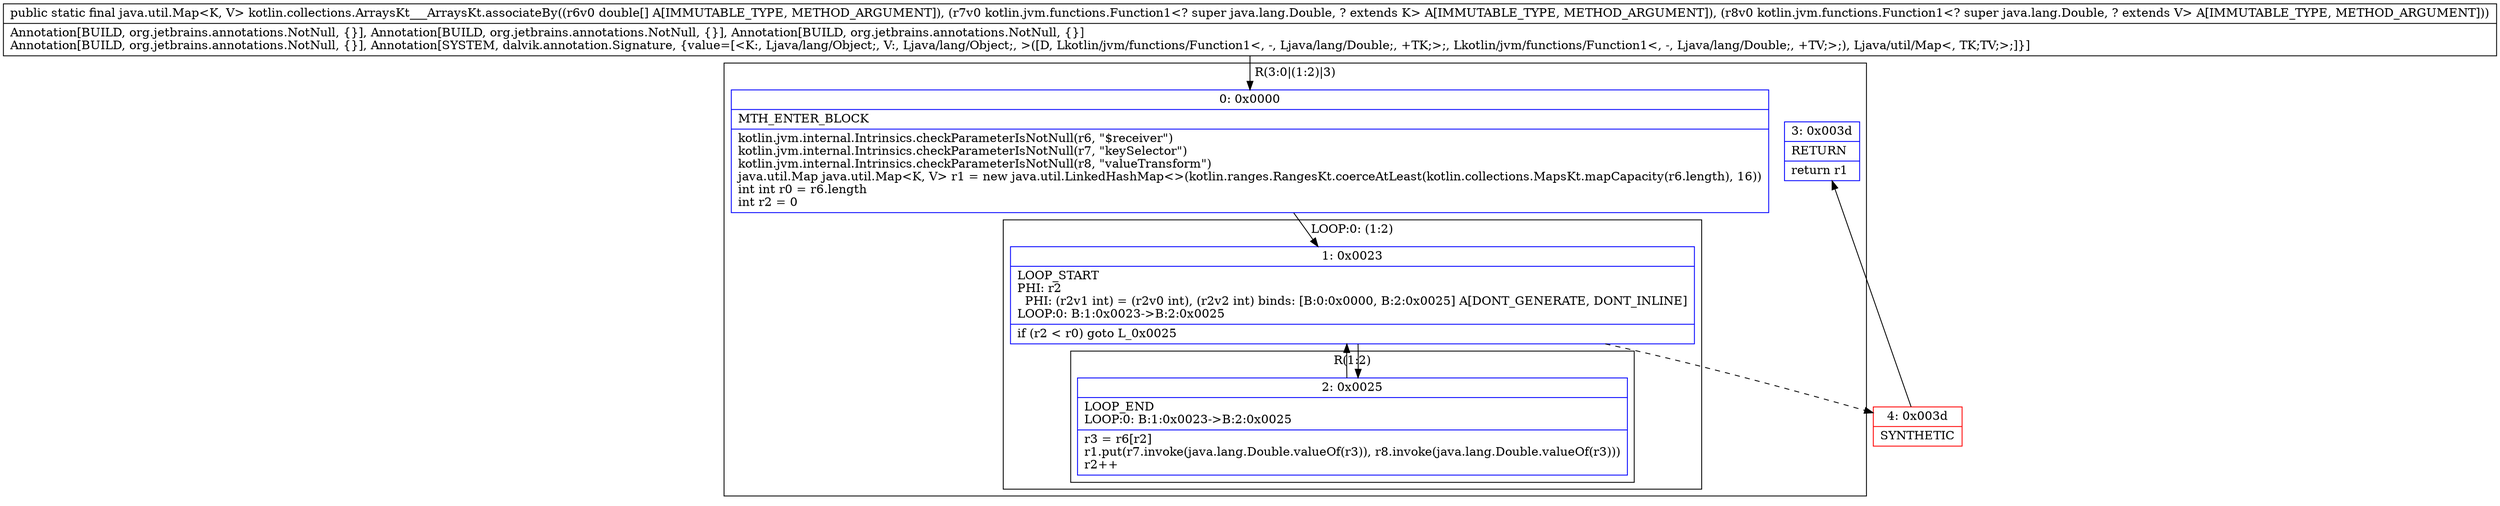 digraph "CFG forkotlin.collections.ArraysKt___ArraysKt.associateBy([DLkotlin\/jvm\/functions\/Function1;Lkotlin\/jvm\/functions\/Function1;)Ljava\/util\/Map;" {
subgraph cluster_Region_2002332638 {
label = "R(3:0|(1:2)|3)";
node [shape=record,color=blue];
Node_0 [shape=record,label="{0\:\ 0x0000|MTH_ENTER_BLOCK\l|kotlin.jvm.internal.Intrinsics.checkParameterIsNotNull(r6, \"$receiver\")\lkotlin.jvm.internal.Intrinsics.checkParameterIsNotNull(r7, \"keySelector\")\lkotlin.jvm.internal.Intrinsics.checkParameterIsNotNull(r8, \"valueTransform\")\ljava.util.Map java.util.Map\<K, V\> r1 = new java.util.LinkedHashMap\<\>(kotlin.ranges.RangesKt.coerceAtLeast(kotlin.collections.MapsKt.mapCapacity(r6.length), 16))\lint int r0 = r6.length\lint r2 = 0\l}"];
subgraph cluster_LoopRegion_711057972 {
label = "LOOP:0: (1:2)";
node [shape=record,color=blue];
Node_1 [shape=record,label="{1\:\ 0x0023|LOOP_START\lPHI: r2 \l  PHI: (r2v1 int) = (r2v0 int), (r2v2 int) binds: [B:0:0x0000, B:2:0x0025] A[DONT_GENERATE, DONT_INLINE]\lLOOP:0: B:1:0x0023\-\>B:2:0x0025\l|if (r2 \< r0) goto L_0x0025\l}"];
subgraph cluster_Region_400917979 {
label = "R(1:2)";
node [shape=record,color=blue];
Node_2 [shape=record,label="{2\:\ 0x0025|LOOP_END\lLOOP:0: B:1:0x0023\-\>B:2:0x0025\l|r3 = r6[r2]\lr1.put(r7.invoke(java.lang.Double.valueOf(r3)), r8.invoke(java.lang.Double.valueOf(r3)))\lr2++\l}"];
}
}
Node_3 [shape=record,label="{3\:\ 0x003d|RETURN\l|return r1\l}"];
}
Node_4 [shape=record,color=red,label="{4\:\ 0x003d|SYNTHETIC\l}"];
MethodNode[shape=record,label="{public static final java.util.Map\<K, V\> kotlin.collections.ArraysKt___ArraysKt.associateBy((r6v0 double[] A[IMMUTABLE_TYPE, METHOD_ARGUMENT]), (r7v0 kotlin.jvm.functions.Function1\<? super java.lang.Double, ? extends K\> A[IMMUTABLE_TYPE, METHOD_ARGUMENT]), (r8v0 kotlin.jvm.functions.Function1\<? super java.lang.Double, ? extends V\> A[IMMUTABLE_TYPE, METHOD_ARGUMENT]))  | Annotation[BUILD, org.jetbrains.annotations.NotNull, \{\}], Annotation[BUILD, org.jetbrains.annotations.NotNull, \{\}], Annotation[BUILD, org.jetbrains.annotations.NotNull, \{\}]\lAnnotation[BUILD, org.jetbrains.annotations.NotNull, \{\}], Annotation[SYSTEM, dalvik.annotation.Signature, \{value=[\<K:, Ljava\/lang\/Object;, V:, Ljava\/lang\/Object;, \>([D, Lkotlin\/jvm\/functions\/Function1\<, \-, Ljava\/lang\/Double;, +TK;\>;, Lkotlin\/jvm\/functions\/Function1\<, \-, Ljava\/lang\/Double;, +TV;\>;), Ljava\/util\/Map\<, TK;TV;\>;]\}]\l}"];
MethodNode -> Node_0;
Node_0 -> Node_1;
Node_1 -> Node_2;
Node_1 -> Node_4[style=dashed];
Node_2 -> Node_1;
Node_4 -> Node_3;
}

